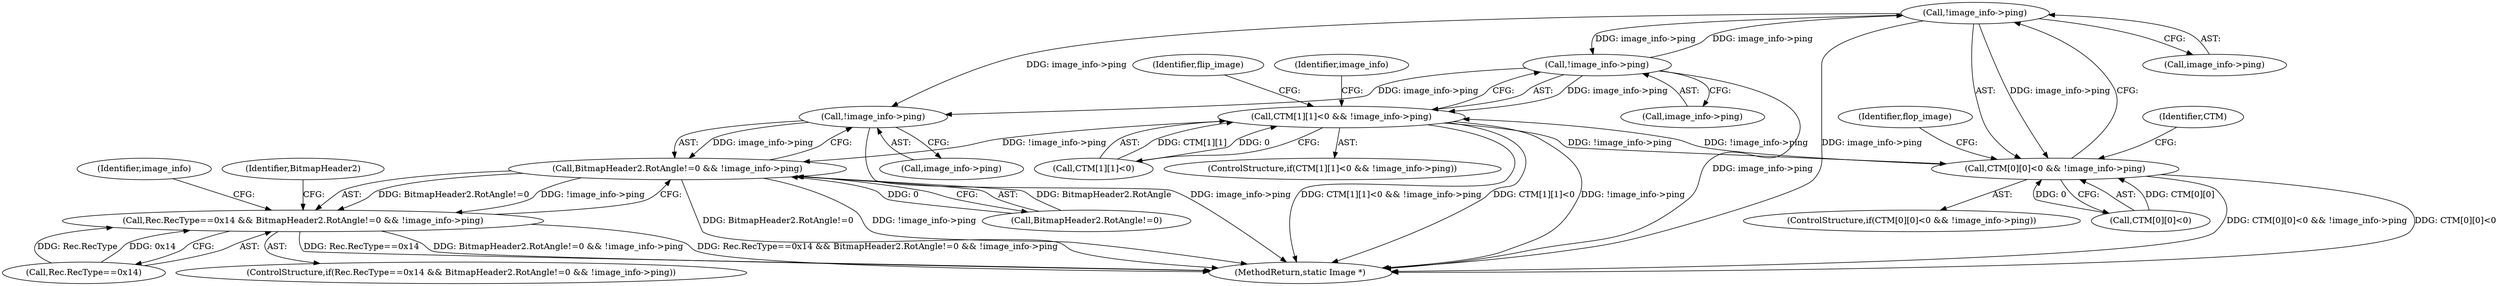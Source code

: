 digraph "0_ImageMagick_e04cf3e9524f50ca336253513d977224e083b816@pointer" {
"1001724" [label="(Call,!image_info->ping)"];
"1001758" [label="(Call,!image_info->ping)"];
"1001724" [label="(Call,!image_info->ping)"];
"1001083" [label="(Call,!image_info->ping)"];
"1001077" [label="(Call,BitmapHeader2.RotAngle!=0 && !image_info->ping)"];
"1001071" [label="(Call,Rec.RecType==0x14 && BitmapHeader2.RotAngle!=0 && !image_info->ping)"];
"1001716" [label="(Call,CTM[0][0]<0 && !image_info->ping)"];
"1001750" [label="(Call,CTM[1][1]<0 && !image_info->ping)"];
"1001717" [label="(Call,CTM[0][0]<0)"];
"1001750" [label="(Call,CTM[1][1]<0 && !image_info->ping)"];
"1001716" [label="(Call,CTM[0][0]<0 && !image_info->ping)"];
"1001754" [label="(Identifier,CTM)"];
"1001070" [label="(ControlStructure,if(Rec.RecType==0x14 && BitmapHeader2.RotAngle!=0 && !image_info->ping))"];
"1001071" [label="(Call,Rec.RecType==0x14 && BitmapHeader2.RotAngle!=0 && !image_info->ping)"];
"1001765" [label="(Identifier,flip_image)"];
"1001175" [label="(Identifier,image_info)"];
"1001091" [label="(Identifier,BitmapHeader2)"];
"1001731" [label="(Identifier,flop_image)"];
"1001078" [label="(Call,BitmapHeader2.RotAngle!=0)"];
"1001751" [label="(Call,CTM[1][1]<0)"];
"1001084" [label="(Call,image_info->ping)"];
"1001083" [label="(Call,!image_info->ping)"];
"1001072" [label="(Call,Rec.RecType==0x14)"];
"1001784" [label="(Identifier,image_info)"];
"1001758" [label="(Call,!image_info->ping)"];
"1001724" [label="(Call,!image_info->ping)"];
"1001759" [label="(Call,image_info->ping)"];
"1001725" [label="(Call,image_info->ping)"];
"1001077" [label="(Call,BitmapHeader2.RotAngle!=0 && !image_info->ping)"];
"1001715" [label="(ControlStructure,if(CTM[0][0]<0 && !image_info->ping))"];
"1001965" [label="(MethodReturn,static Image *)"];
"1001749" [label="(ControlStructure,if(CTM[1][1]<0 && !image_info->ping))"];
"1001724" -> "1001716"  [label="AST: "];
"1001724" -> "1001725"  [label="CFG: "];
"1001725" -> "1001724"  [label="AST: "];
"1001716" -> "1001724"  [label="CFG: "];
"1001724" -> "1001965"  [label="DDG: image_info->ping"];
"1001724" -> "1001083"  [label="DDG: image_info->ping"];
"1001724" -> "1001716"  [label="DDG: image_info->ping"];
"1001758" -> "1001724"  [label="DDG: image_info->ping"];
"1001724" -> "1001758"  [label="DDG: image_info->ping"];
"1001758" -> "1001750"  [label="AST: "];
"1001758" -> "1001759"  [label="CFG: "];
"1001759" -> "1001758"  [label="AST: "];
"1001750" -> "1001758"  [label="CFG: "];
"1001758" -> "1001965"  [label="DDG: image_info->ping"];
"1001758" -> "1001083"  [label="DDG: image_info->ping"];
"1001758" -> "1001750"  [label="DDG: image_info->ping"];
"1001083" -> "1001077"  [label="AST: "];
"1001083" -> "1001084"  [label="CFG: "];
"1001084" -> "1001083"  [label="AST: "];
"1001077" -> "1001083"  [label="CFG: "];
"1001083" -> "1001965"  [label="DDG: image_info->ping"];
"1001083" -> "1001077"  [label="DDG: image_info->ping"];
"1001077" -> "1001071"  [label="AST: "];
"1001077" -> "1001078"  [label="CFG: "];
"1001078" -> "1001077"  [label="AST: "];
"1001071" -> "1001077"  [label="CFG: "];
"1001077" -> "1001965"  [label="DDG: BitmapHeader2.RotAngle!=0"];
"1001077" -> "1001965"  [label="DDG: !image_info->ping"];
"1001077" -> "1001071"  [label="DDG: BitmapHeader2.RotAngle!=0"];
"1001077" -> "1001071"  [label="DDG: !image_info->ping"];
"1001078" -> "1001077"  [label="DDG: BitmapHeader2.RotAngle"];
"1001078" -> "1001077"  [label="DDG: 0"];
"1001750" -> "1001077"  [label="DDG: !image_info->ping"];
"1001071" -> "1001070"  [label="AST: "];
"1001071" -> "1001072"  [label="CFG: "];
"1001072" -> "1001071"  [label="AST: "];
"1001091" -> "1001071"  [label="CFG: "];
"1001175" -> "1001071"  [label="CFG: "];
"1001071" -> "1001965"  [label="DDG: Rec.RecType==0x14"];
"1001071" -> "1001965"  [label="DDG: BitmapHeader2.RotAngle!=0 && !image_info->ping"];
"1001071" -> "1001965"  [label="DDG: Rec.RecType==0x14 && BitmapHeader2.RotAngle!=0 && !image_info->ping"];
"1001072" -> "1001071"  [label="DDG: Rec.RecType"];
"1001072" -> "1001071"  [label="DDG: 0x14"];
"1001716" -> "1001715"  [label="AST: "];
"1001716" -> "1001717"  [label="CFG: "];
"1001717" -> "1001716"  [label="AST: "];
"1001731" -> "1001716"  [label="CFG: "];
"1001754" -> "1001716"  [label="CFG: "];
"1001716" -> "1001965"  [label="DDG: CTM[0][0]<0 && !image_info->ping"];
"1001716" -> "1001965"  [label="DDG: CTM[0][0]<0"];
"1001717" -> "1001716"  [label="DDG: CTM[0][0]"];
"1001717" -> "1001716"  [label="DDG: 0"];
"1001750" -> "1001716"  [label="DDG: !image_info->ping"];
"1001716" -> "1001750"  [label="DDG: !image_info->ping"];
"1001750" -> "1001749"  [label="AST: "];
"1001750" -> "1001751"  [label="CFG: "];
"1001751" -> "1001750"  [label="AST: "];
"1001765" -> "1001750"  [label="CFG: "];
"1001784" -> "1001750"  [label="CFG: "];
"1001750" -> "1001965"  [label="DDG: !image_info->ping"];
"1001750" -> "1001965"  [label="DDG: CTM[1][1]<0 && !image_info->ping"];
"1001750" -> "1001965"  [label="DDG: CTM[1][1]<0"];
"1001751" -> "1001750"  [label="DDG: CTM[1][1]"];
"1001751" -> "1001750"  [label="DDG: 0"];
}
